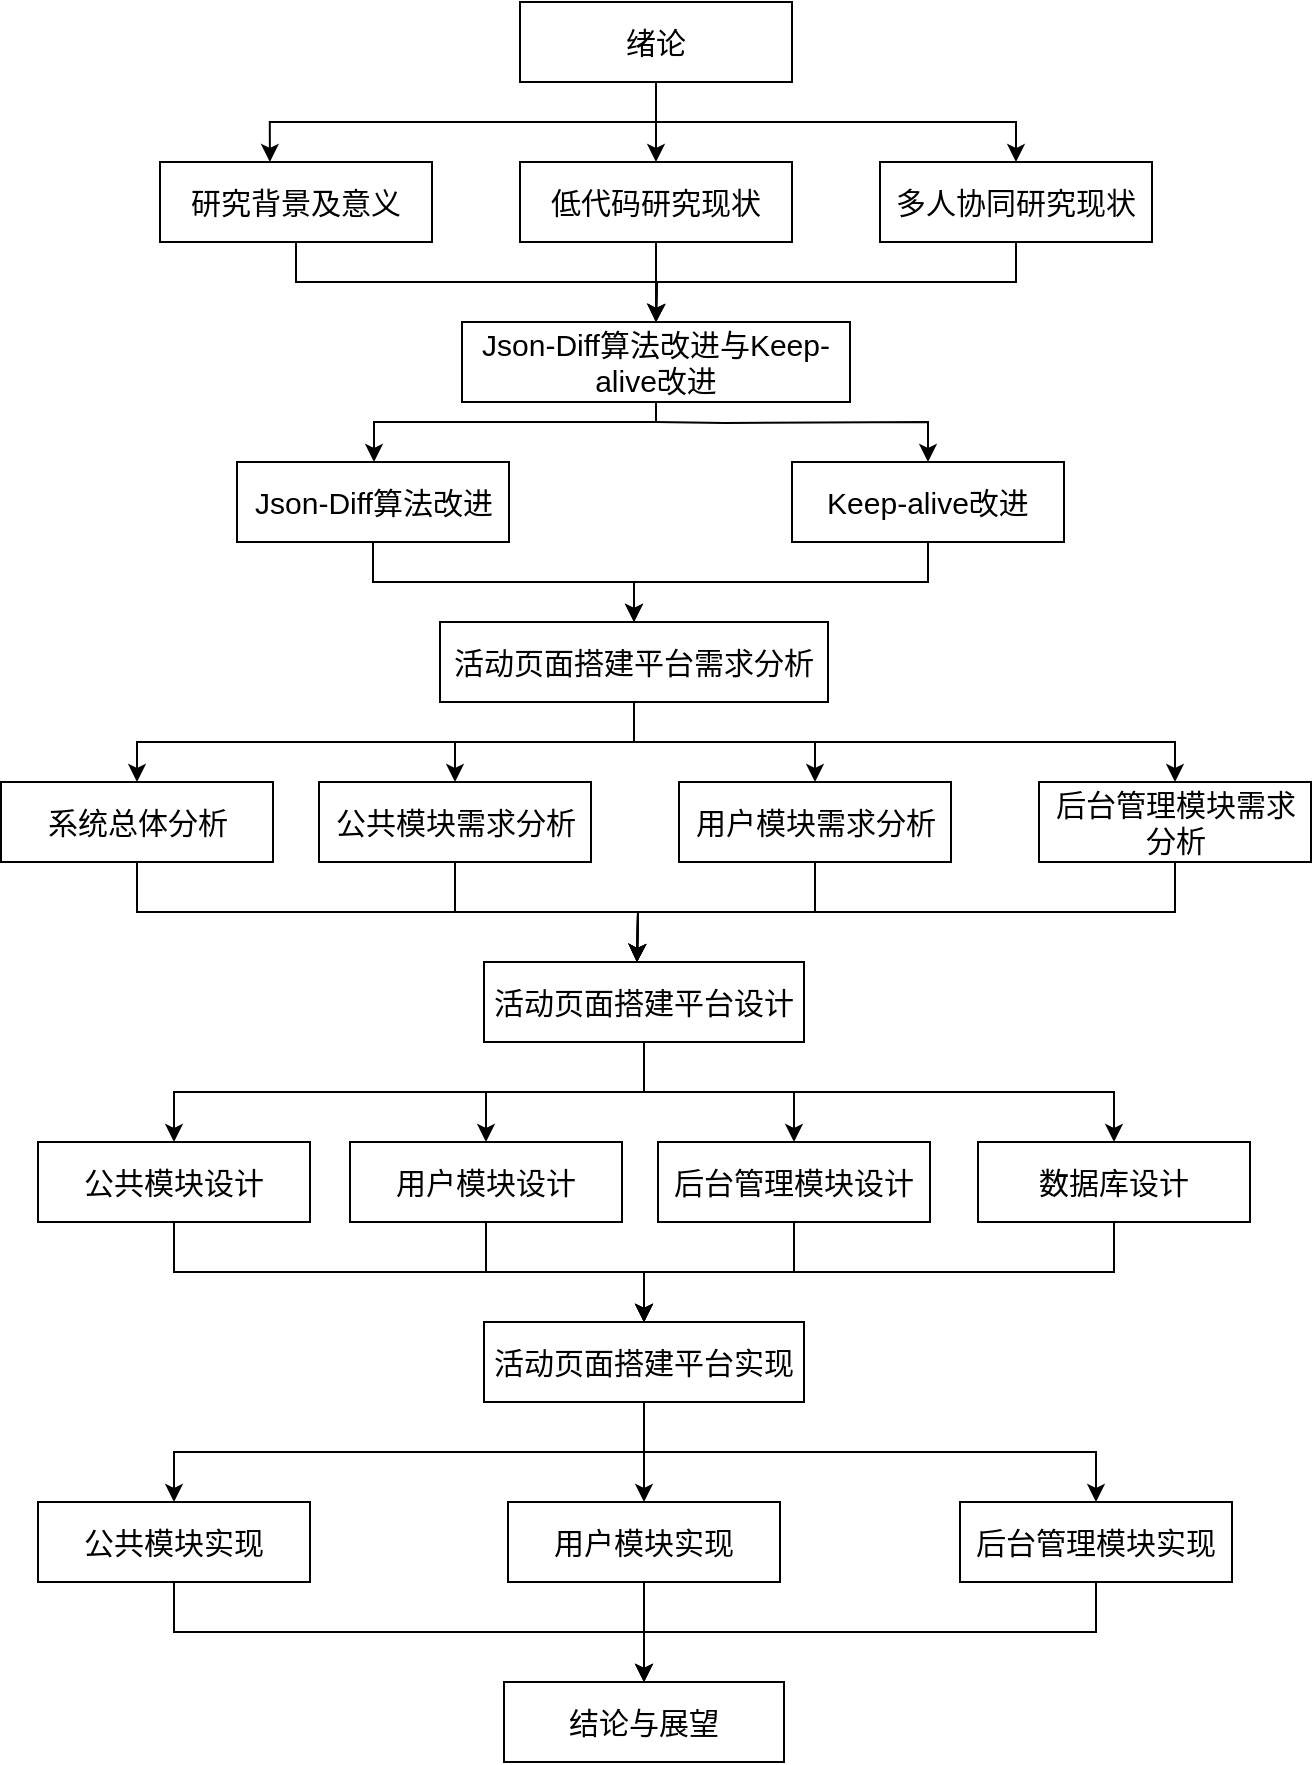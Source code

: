 <mxfile version="24.6.4" type="github">
  <diagram name="第 1 页" id="xwgQjPLYuZ0b8j5jcag2">
    <mxGraphModel dx="954" dy="606" grid="1" gridSize="10" guides="1" tooltips="1" connect="1" arrows="1" fold="1" page="1" pageScale="1" pageWidth="827" pageHeight="1169" math="0" shadow="0">
      <root>
        <mxCell id="0" />
        <mxCell id="1" parent="0" />
        <mxCell id="GHWC5vaI68Qx3i44Mjvv-23" style="edgeStyle=orthogonalEdgeStyle;rounded=0;orthogonalLoop=1;jettySize=auto;html=1;exitX=0.5;exitY=1;exitDx=0;exitDy=0;fontSize=15;" parent="1" source="GHWC5vaI68Qx3i44Mjvv-1" target="GHWC5vaI68Qx3i44Mjvv-3" edge="1">
          <mxGeometry relative="1" as="geometry" />
        </mxCell>
        <mxCell id="GHWC5vaI68Qx3i44Mjvv-24" style="edgeStyle=orthogonalEdgeStyle;rounded=0;orthogonalLoop=1;jettySize=auto;html=1;exitX=0.5;exitY=1;exitDx=0;exitDy=0;fontSize=15;" parent="1" source="GHWC5vaI68Qx3i44Mjvv-1" target="GHWC5vaI68Qx3i44Mjvv-4" edge="1">
          <mxGeometry relative="1" as="geometry" />
        </mxCell>
        <mxCell id="GHWC5vaI68Qx3i44Mjvv-1" value="绪论" style="rounded=0;whiteSpace=wrap;html=1;fontSize=15;" parent="1" vertex="1">
          <mxGeometry x="359" y="110" width="136" height="40" as="geometry" />
        </mxCell>
        <mxCell id="U0SrRVnIkzHvuZyMadGK-15" style="edgeStyle=orthogonalEdgeStyle;rounded=0;orthogonalLoop=1;jettySize=auto;html=1;exitX=0.5;exitY=1;exitDx=0;exitDy=0;entryX=0.5;entryY=0;entryDx=0;entryDy=0;fontSize=15;" parent="1" source="GHWC5vaI68Qx3i44Mjvv-2" edge="1">
          <mxGeometry relative="1" as="geometry">
            <mxPoint x="427" y="270" as="targetPoint" />
          </mxGeometry>
        </mxCell>
        <mxCell id="GHWC5vaI68Qx3i44Mjvv-2" value="研究背景及意义" style="rounded=0;whiteSpace=wrap;html=1;fontSize=15;" parent="1" vertex="1">
          <mxGeometry x="179" y="190" width="136" height="40" as="geometry" />
        </mxCell>
        <mxCell id="U0SrRVnIkzHvuZyMadGK-17" style="edgeStyle=orthogonalEdgeStyle;rounded=0;orthogonalLoop=1;jettySize=auto;html=1;exitX=0.5;exitY=1;exitDx=0;exitDy=0;entryX=0.5;entryY=0;entryDx=0;entryDy=0;fontSize=15;" parent="1" source="GHWC5vaI68Qx3i44Mjvv-3" edge="1">
          <mxGeometry relative="1" as="geometry">
            <mxPoint x="427" y="270" as="targetPoint" />
          </mxGeometry>
        </mxCell>
        <mxCell id="GHWC5vaI68Qx3i44Mjvv-3" value="低代码研究现状" style="rounded=0;whiteSpace=wrap;html=1;fontSize=15;" parent="1" vertex="1">
          <mxGeometry x="359" y="190" width="136" height="40" as="geometry" />
        </mxCell>
        <mxCell id="U0SrRVnIkzHvuZyMadGK-18" style="edgeStyle=orthogonalEdgeStyle;rounded=0;orthogonalLoop=1;jettySize=auto;html=1;exitX=0.5;exitY=1;exitDx=0;exitDy=0;entryX=0.5;entryY=0;entryDx=0;entryDy=0;fontSize=15;" parent="1" source="GHWC5vaI68Qx3i44Mjvv-4" edge="1">
          <mxGeometry relative="1" as="geometry">
            <mxPoint x="427" y="270" as="targetPoint" />
          </mxGeometry>
        </mxCell>
        <mxCell id="GHWC5vaI68Qx3i44Mjvv-4" value="多人协同研究现状" style="rounded=0;whiteSpace=wrap;html=1;fontSize=15;" parent="1" vertex="1">
          <mxGeometry x="539" y="190" width="136" height="40" as="geometry" />
        </mxCell>
        <mxCell id="JPCgUm3AOGwSfPcjVngr-2" style="edgeStyle=orthogonalEdgeStyle;rounded=0;orthogonalLoop=1;jettySize=auto;html=1;exitX=0.5;exitY=1;exitDx=0;exitDy=0;entryX=0.5;entryY=0;entryDx=0;entryDy=0;fontSize=15;" parent="1" source="GHWC5vaI68Qx3i44Mjvv-5" target="U0SrRVnIkzHvuZyMadGK-13" edge="1">
          <mxGeometry relative="1" as="geometry" />
        </mxCell>
        <mxCell id="JPCgUm3AOGwSfPcjVngr-3" style="edgeStyle=orthogonalEdgeStyle;rounded=0;orthogonalLoop=1;jettySize=auto;html=1;exitX=0.5;exitY=1;exitDx=0;exitDy=0;fontSize=15;" parent="1" source="GHWC5vaI68Qx3i44Mjvv-5" target="GHWC5vaI68Qx3i44Mjvv-6" edge="1">
          <mxGeometry relative="1" as="geometry" />
        </mxCell>
        <mxCell id="JPCgUm3AOGwSfPcjVngr-4" style="edgeStyle=orthogonalEdgeStyle;rounded=0;orthogonalLoop=1;jettySize=auto;html=1;exitX=0.5;exitY=1;exitDx=0;exitDy=0;fontSize=15;" parent="1" source="GHWC5vaI68Qx3i44Mjvv-5" target="GHWC5vaI68Qx3i44Mjvv-7" edge="1">
          <mxGeometry relative="1" as="geometry" />
        </mxCell>
        <mxCell id="JPCgUm3AOGwSfPcjVngr-5" style="edgeStyle=orthogonalEdgeStyle;rounded=0;orthogonalLoop=1;jettySize=auto;html=1;exitX=0.5;exitY=1;exitDx=0;exitDy=0;fontSize=15;" parent="1" source="GHWC5vaI68Qx3i44Mjvv-5" target="GHWC5vaI68Qx3i44Mjvv-8" edge="1">
          <mxGeometry relative="1" as="geometry" />
        </mxCell>
        <mxCell id="GHWC5vaI68Qx3i44Mjvv-5" value="活动页面搭建平台需求分析" style="rounded=0;whiteSpace=wrap;html=1;fontSize=15;" parent="1" vertex="1">
          <mxGeometry x="319" y="420" width="194" height="40" as="geometry" />
        </mxCell>
        <mxCell id="U0SrRVnIkzHvuZyMadGK-24" style="edgeStyle=orthogonalEdgeStyle;rounded=0;orthogonalLoop=1;jettySize=auto;html=1;exitX=0.5;exitY=1;exitDx=0;exitDy=0;entryX=0.5;entryY=0;entryDx=0;entryDy=0;fontSize=15;" parent="1" source="GHWC5vaI68Qx3i44Mjvv-6" edge="1">
          <mxGeometry relative="1" as="geometry">
            <mxPoint x="417.5" y="590" as="targetPoint" />
          </mxGeometry>
        </mxCell>
        <mxCell id="GHWC5vaI68Qx3i44Mjvv-6" value="公共模块需求分析" style="rounded=0;whiteSpace=wrap;html=1;fontSize=15;" parent="1" vertex="1">
          <mxGeometry x="258.5" y="500" width="136" height="40" as="geometry" />
        </mxCell>
        <mxCell id="U0SrRVnIkzHvuZyMadGK-25" style="edgeStyle=orthogonalEdgeStyle;rounded=0;orthogonalLoop=1;jettySize=auto;html=1;exitX=0.5;exitY=1;exitDx=0;exitDy=0;entryX=0.5;entryY=0;entryDx=0;entryDy=0;fontSize=15;" parent="1" source="GHWC5vaI68Qx3i44Mjvv-7" edge="1">
          <mxGeometry relative="1" as="geometry">
            <mxPoint x="417.5" y="590" as="targetPoint" />
          </mxGeometry>
        </mxCell>
        <mxCell id="GHWC5vaI68Qx3i44Mjvv-7" value="用户模块需求分析" style="rounded=0;whiteSpace=wrap;html=1;fontSize=15;" parent="1" vertex="1">
          <mxGeometry x="438.5" y="500" width="136" height="40" as="geometry" />
        </mxCell>
        <mxCell id="U0SrRVnIkzHvuZyMadGK-26" style="edgeStyle=orthogonalEdgeStyle;rounded=0;orthogonalLoop=1;jettySize=auto;html=1;exitX=0.5;exitY=1;exitDx=0;exitDy=0;entryX=0.5;entryY=0;entryDx=0;entryDy=0;fontSize=15;" parent="1" source="GHWC5vaI68Qx3i44Mjvv-8" edge="1">
          <mxGeometry relative="1" as="geometry">
            <mxPoint x="417.5" y="590" as="targetPoint" />
          </mxGeometry>
        </mxCell>
        <mxCell id="GHWC5vaI68Qx3i44Mjvv-8" value="后台管理模块需求分析" style="rounded=0;whiteSpace=wrap;html=1;fontSize=15;" parent="1" vertex="1">
          <mxGeometry x="618.5" y="500" width="136" height="40" as="geometry" />
        </mxCell>
        <mxCell id="GHWC5vaI68Qx3i44Mjvv-32" style="edgeStyle=orthogonalEdgeStyle;rounded=0;orthogonalLoop=1;jettySize=auto;html=1;exitX=0.5;exitY=1;exitDx=0;exitDy=0;entryX=0.5;entryY=0;entryDx=0;entryDy=0;fontSize=15;" parent="1" source="GHWC5vaI68Qx3i44Mjvv-9" target="GHWC5vaI68Qx3i44Mjvv-11" edge="1">
          <mxGeometry relative="1" as="geometry" />
        </mxCell>
        <mxCell id="GHWC5vaI68Qx3i44Mjvv-33" style="edgeStyle=orthogonalEdgeStyle;rounded=0;orthogonalLoop=1;jettySize=auto;html=1;exitX=0.5;exitY=1;exitDx=0;exitDy=0;entryX=0.5;entryY=0;entryDx=0;entryDy=0;fontSize=15;" parent="1" source="GHWC5vaI68Qx3i44Mjvv-9" target="GHWC5vaI68Qx3i44Mjvv-12" edge="1">
          <mxGeometry relative="1" as="geometry" />
        </mxCell>
        <mxCell id="U0SrRVnIkzHvuZyMadGK-9" style="edgeStyle=orthogonalEdgeStyle;rounded=0;orthogonalLoop=1;jettySize=auto;html=1;exitX=0.5;exitY=1;exitDx=0;exitDy=0;entryX=0.5;entryY=0;entryDx=0;entryDy=0;fontSize=15;" parent="1" source="GHWC5vaI68Qx3i44Mjvv-9" target="U0SrRVnIkzHvuZyMadGK-8" edge="1">
          <mxGeometry relative="1" as="geometry" />
        </mxCell>
        <mxCell id="JPCgUm3AOGwSfPcjVngr-1" style="edgeStyle=orthogonalEdgeStyle;rounded=0;orthogonalLoop=1;jettySize=auto;html=1;exitX=0.5;exitY=1;exitDx=0;exitDy=0;entryX=0.5;entryY=0;entryDx=0;entryDy=0;fontSize=15;" parent="1" source="GHWC5vaI68Qx3i44Mjvv-9" target="GHWC5vaI68Qx3i44Mjvv-10" edge="1">
          <mxGeometry relative="1" as="geometry" />
        </mxCell>
        <mxCell id="GHWC5vaI68Qx3i44Mjvv-9" value="活动页面搭建平台设计" style="rounded=0;whiteSpace=wrap;html=1;fontSize=15;" parent="1" vertex="1">
          <mxGeometry x="341" y="590" width="160" height="40" as="geometry" />
        </mxCell>
        <mxCell id="U0SrRVnIkzHvuZyMadGK-27" style="edgeStyle=orthogonalEdgeStyle;rounded=0;orthogonalLoop=1;jettySize=auto;html=1;exitX=0.5;exitY=1;exitDx=0;exitDy=0;entryX=0.5;entryY=0;entryDx=0;entryDy=0;fontSize=15;" parent="1" source="GHWC5vaI68Qx3i44Mjvv-10" target="GHWC5vaI68Qx3i44Mjvv-14" edge="1">
          <mxGeometry relative="1" as="geometry" />
        </mxCell>
        <mxCell id="GHWC5vaI68Qx3i44Mjvv-10" value="公共模块设计" style="rounded=0;whiteSpace=wrap;html=1;fontSize=15;" parent="1" vertex="1">
          <mxGeometry x="118" y="680" width="136" height="40" as="geometry" />
        </mxCell>
        <mxCell id="GHWC5vaI68Qx3i44Mjvv-37" style="edgeStyle=orthogonalEdgeStyle;rounded=0;orthogonalLoop=1;jettySize=auto;html=1;exitX=0.5;exitY=1;exitDx=0;exitDy=0;fontSize=15;" parent="1" source="GHWC5vaI68Qx3i44Mjvv-11" target="GHWC5vaI68Qx3i44Mjvv-14" edge="1">
          <mxGeometry relative="1" as="geometry" />
        </mxCell>
        <mxCell id="GHWC5vaI68Qx3i44Mjvv-11" value="用户模块设计" style="rounded=0;whiteSpace=wrap;html=1;fontSize=15;" parent="1" vertex="1">
          <mxGeometry x="274" y="680" width="136" height="40" as="geometry" />
        </mxCell>
        <mxCell id="GHWC5vaI68Qx3i44Mjvv-35" style="edgeStyle=orthogonalEdgeStyle;rounded=0;orthogonalLoop=1;jettySize=auto;html=1;exitX=0.5;exitY=1;exitDx=0;exitDy=0;entryX=0.5;entryY=0;entryDx=0;entryDy=0;fontSize=15;" parent="1" source="GHWC5vaI68Qx3i44Mjvv-12" target="GHWC5vaI68Qx3i44Mjvv-14" edge="1">
          <mxGeometry relative="1" as="geometry" />
        </mxCell>
        <mxCell id="GHWC5vaI68Qx3i44Mjvv-12" value="后台管理模块设计" style="rounded=0;whiteSpace=wrap;html=1;fontSize=15;" parent="1" vertex="1">
          <mxGeometry x="428" y="680" width="136" height="40" as="geometry" />
        </mxCell>
        <mxCell id="JPCgUm3AOGwSfPcjVngr-11" style="edgeStyle=orthogonalEdgeStyle;rounded=0;orthogonalLoop=1;jettySize=auto;html=1;exitX=0.5;exitY=1;exitDx=0;exitDy=0;" parent="1" source="GHWC5vaI68Qx3i44Mjvv-14" target="GHWC5vaI68Qx3i44Mjvv-16" edge="1">
          <mxGeometry relative="1" as="geometry" />
        </mxCell>
        <mxCell id="JPCgUm3AOGwSfPcjVngr-12" style="edgeStyle=orthogonalEdgeStyle;rounded=0;orthogonalLoop=1;jettySize=auto;html=1;exitX=0.5;exitY=1;exitDx=0;exitDy=0;" parent="1" source="GHWC5vaI68Qx3i44Mjvv-14" target="GHWC5vaI68Qx3i44Mjvv-17" edge="1">
          <mxGeometry relative="1" as="geometry" />
        </mxCell>
        <mxCell id="JPCgUm3AOGwSfPcjVngr-13" style="edgeStyle=orthogonalEdgeStyle;rounded=0;orthogonalLoop=1;jettySize=auto;html=1;exitX=0.5;exitY=1;exitDx=0;exitDy=0;" parent="1" source="GHWC5vaI68Qx3i44Mjvv-14" target="GHWC5vaI68Qx3i44Mjvv-15" edge="1">
          <mxGeometry relative="1" as="geometry" />
        </mxCell>
        <mxCell id="GHWC5vaI68Qx3i44Mjvv-14" value="活动页面搭建平台实现" style="rounded=0;whiteSpace=wrap;html=1;fontSize=15;" parent="1" vertex="1">
          <mxGeometry x="341" y="770" width="160" height="40" as="geometry" />
        </mxCell>
        <mxCell id="JPCgUm3AOGwSfPcjVngr-16" style="edgeStyle=orthogonalEdgeStyle;rounded=0;orthogonalLoop=1;jettySize=auto;html=1;exitX=0.5;exitY=1;exitDx=0;exitDy=0;" parent="1" source="GHWC5vaI68Qx3i44Mjvv-15" target="GHWC5vaI68Qx3i44Mjvv-21" edge="1">
          <mxGeometry relative="1" as="geometry" />
        </mxCell>
        <mxCell id="GHWC5vaI68Qx3i44Mjvv-15" value="公共模块实现" style="rounded=0;whiteSpace=wrap;html=1;fontSize=15;" parent="1" vertex="1">
          <mxGeometry x="118" y="860" width="136" height="40" as="geometry" />
        </mxCell>
        <mxCell id="JPCgUm3AOGwSfPcjVngr-17" style="edgeStyle=orthogonalEdgeStyle;rounded=0;orthogonalLoop=1;jettySize=auto;html=1;exitX=0.5;exitY=1;exitDx=0;exitDy=0;entryX=0.5;entryY=0;entryDx=0;entryDy=0;" parent="1" source="GHWC5vaI68Qx3i44Mjvv-16" target="GHWC5vaI68Qx3i44Mjvv-21" edge="1">
          <mxGeometry relative="1" as="geometry" />
        </mxCell>
        <mxCell id="GHWC5vaI68Qx3i44Mjvv-16" value="用户模块实现" style="rounded=0;whiteSpace=wrap;html=1;fontSize=15;" parent="1" vertex="1">
          <mxGeometry x="353" y="860" width="136" height="40" as="geometry" />
        </mxCell>
        <mxCell id="JPCgUm3AOGwSfPcjVngr-18" style="edgeStyle=orthogonalEdgeStyle;rounded=0;orthogonalLoop=1;jettySize=auto;html=1;exitX=0.5;exitY=1;exitDx=0;exitDy=0;entryX=0.5;entryY=0;entryDx=0;entryDy=0;" parent="1" source="GHWC5vaI68Qx3i44Mjvv-17" target="GHWC5vaI68Qx3i44Mjvv-21" edge="1">
          <mxGeometry relative="1" as="geometry" />
        </mxCell>
        <mxCell id="GHWC5vaI68Qx3i44Mjvv-17" value="后台管理模块实现" style="rounded=0;whiteSpace=wrap;html=1;fontSize=15;" parent="1" vertex="1">
          <mxGeometry x="579" y="860" width="136" height="40" as="geometry" />
        </mxCell>
        <mxCell id="GHWC5vaI68Qx3i44Mjvv-21" value="结论与展望" style="rounded=0;whiteSpace=wrap;html=1;fontSize=15;" parent="1" vertex="1">
          <mxGeometry x="351" y="950" width="140" height="40" as="geometry" />
        </mxCell>
        <mxCell id="GHWC5vaI68Qx3i44Mjvv-22" style="edgeStyle=orthogonalEdgeStyle;rounded=0;orthogonalLoop=1;jettySize=auto;html=1;exitX=0.5;exitY=1;exitDx=0;exitDy=0;entryX=0.404;entryY=0;entryDx=0;entryDy=0;entryPerimeter=0;fontSize=15;" parent="1" source="GHWC5vaI68Qx3i44Mjvv-1" target="GHWC5vaI68Qx3i44Mjvv-2" edge="1">
          <mxGeometry relative="1" as="geometry" />
        </mxCell>
        <mxCell id="U0SrRVnIkzHvuZyMadGK-10" style="edgeStyle=orthogonalEdgeStyle;rounded=0;orthogonalLoop=1;jettySize=auto;html=1;exitX=0.5;exitY=1;exitDx=0;exitDy=0;entryX=0.5;entryY=0;entryDx=0;entryDy=0;fontSize=15;" parent="1" source="U0SrRVnIkzHvuZyMadGK-8" target="GHWC5vaI68Qx3i44Mjvv-14" edge="1">
          <mxGeometry relative="1" as="geometry" />
        </mxCell>
        <mxCell id="U0SrRVnIkzHvuZyMadGK-8" value="数据库设计" style="rounded=0;whiteSpace=wrap;html=1;fontSize=15;" parent="1" vertex="1">
          <mxGeometry x="588" y="680" width="136" height="40" as="geometry" />
        </mxCell>
        <mxCell id="U0SrRVnIkzHvuZyMadGK-22" style="edgeStyle=orthogonalEdgeStyle;rounded=0;orthogonalLoop=1;jettySize=auto;html=1;exitX=0.5;exitY=1;exitDx=0;exitDy=0;entryX=0.5;entryY=0;entryDx=0;entryDy=0;fontSize=15;" parent="1" source="U0SrRVnIkzHvuZyMadGK-13" edge="1">
          <mxGeometry relative="1" as="geometry">
            <mxPoint x="417.5" y="590" as="targetPoint" />
          </mxGeometry>
        </mxCell>
        <mxCell id="U0SrRVnIkzHvuZyMadGK-13" value="系统总体分析" style="rounded=0;whiteSpace=wrap;html=1;fontSize=15;" parent="1" vertex="1">
          <mxGeometry x="99.5" y="500" width="136" height="40" as="geometry" />
        </mxCell>
        <mxCell id="wooH0IaITo4Ir3gpGsMK-4" style="edgeStyle=orthogonalEdgeStyle;rounded=0;orthogonalLoop=1;jettySize=auto;html=1;exitX=0.5;exitY=1;exitDx=0;exitDy=0;" edge="1" parent="1" source="wooH0IaITo4Ir3gpGsMK-1" target="wooH0IaITo4Ir3gpGsMK-2">
          <mxGeometry relative="1" as="geometry">
            <Array as="points">
              <mxPoint x="427" y="320" />
              <mxPoint x="286" y="320" />
            </Array>
          </mxGeometry>
        </mxCell>
        <mxCell id="wooH0IaITo4Ir3gpGsMK-5" style="edgeStyle=orthogonalEdgeStyle;rounded=0;orthogonalLoop=1;jettySize=auto;html=1;exitX=0.5;exitY=1;exitDx=0;exitDy=0;entryX=0.5;entryY=0;entryDx=0;entryDy=0;" edge="1" parent="1" target="wooH0IaITo4Ir3gpGsMK-3">
          <mxGeometry relative="1" as="geometry">
            <mxPoint x="427" y="320" as="sourcePoint" />
            <mxPoint x="563" y="350" as="targetPoint" />
          </mxGeometry>
        </mxCell>
        <mxCell id="wooH0IaITo4Ir3gpGsMK-1" value="Json-Diff算法改进与Keep-alive改进" style="rounded=0;whiteSpace=wrap;html=1;fontSize=15;" vertex="1" parent="1">
          <mxGeometry x="330" y="270" width="194" height="40" as="geometry" />
        </mxCell>
        <mxCell id="wooH0IaITo4Ir3gpGsMK-7" style="edgeStyle=orthogonalEdgeStyle;rounded=0;orthogonalLoop=1;jettySize=auto;html=1;exitX=0.5;exitY=1;exitDx=0;exitDy=0;entryX=0.5;entryY=0;entryDx=0;entryDy=0;" edge="1" parent="1" source="wooH0IaITo4Ir3gpGsMK-2" target="GHWC5vaI68Qx3i44Mjvv-5">
          <mxGeometry relative="1" as="geometry" />
        </mxCell>
        <mxCell id="wooH0IaITo4Ir3gpGsMK-2" value="Json-Diff算法改进" style="rounded=0;whiteSpace=wrap;html=1;fontSize=15;" vertex="1" parent="1">
          <mxGeometry x="217.5" y="340" width="136" height="40" as="geometry" />
        </mxCell>
        <mxCell id="wooH0IaITo4Ir3gpGsMK-6" style="edgeStyle=orthogonalEdgeStyle;rounded=0;orthogonalLoop=1;jettySize=auto;html=1;exitX=0.5;exitY=1;exitDx=0;exitDy=0;entryX=0.5;entryY=0;entryDx=0;entryDy=0;" edge="1" parent="1" source="wooH0IaITo4Ir3gpGsMK-3" target="GHWC5vaI68Qx3i44Mjvv-5">
          <mxGeometry relative="1" as="geometry" />
        </mxCell>
        <mxCell id="wooH0IaITo4Ir3gpGsMK-3" value="Keep-alive改进" style="rounded=0;whiteSpace=wrap;html=1;fontSize=15;" vertex="1" parent="1">
          <mxGeometry x="495" y="340" width="136" height="40" as="geometry" />
        </mxCell>
      </root>
    </mxGraphModel>
  </diagram>
</mxfile>
